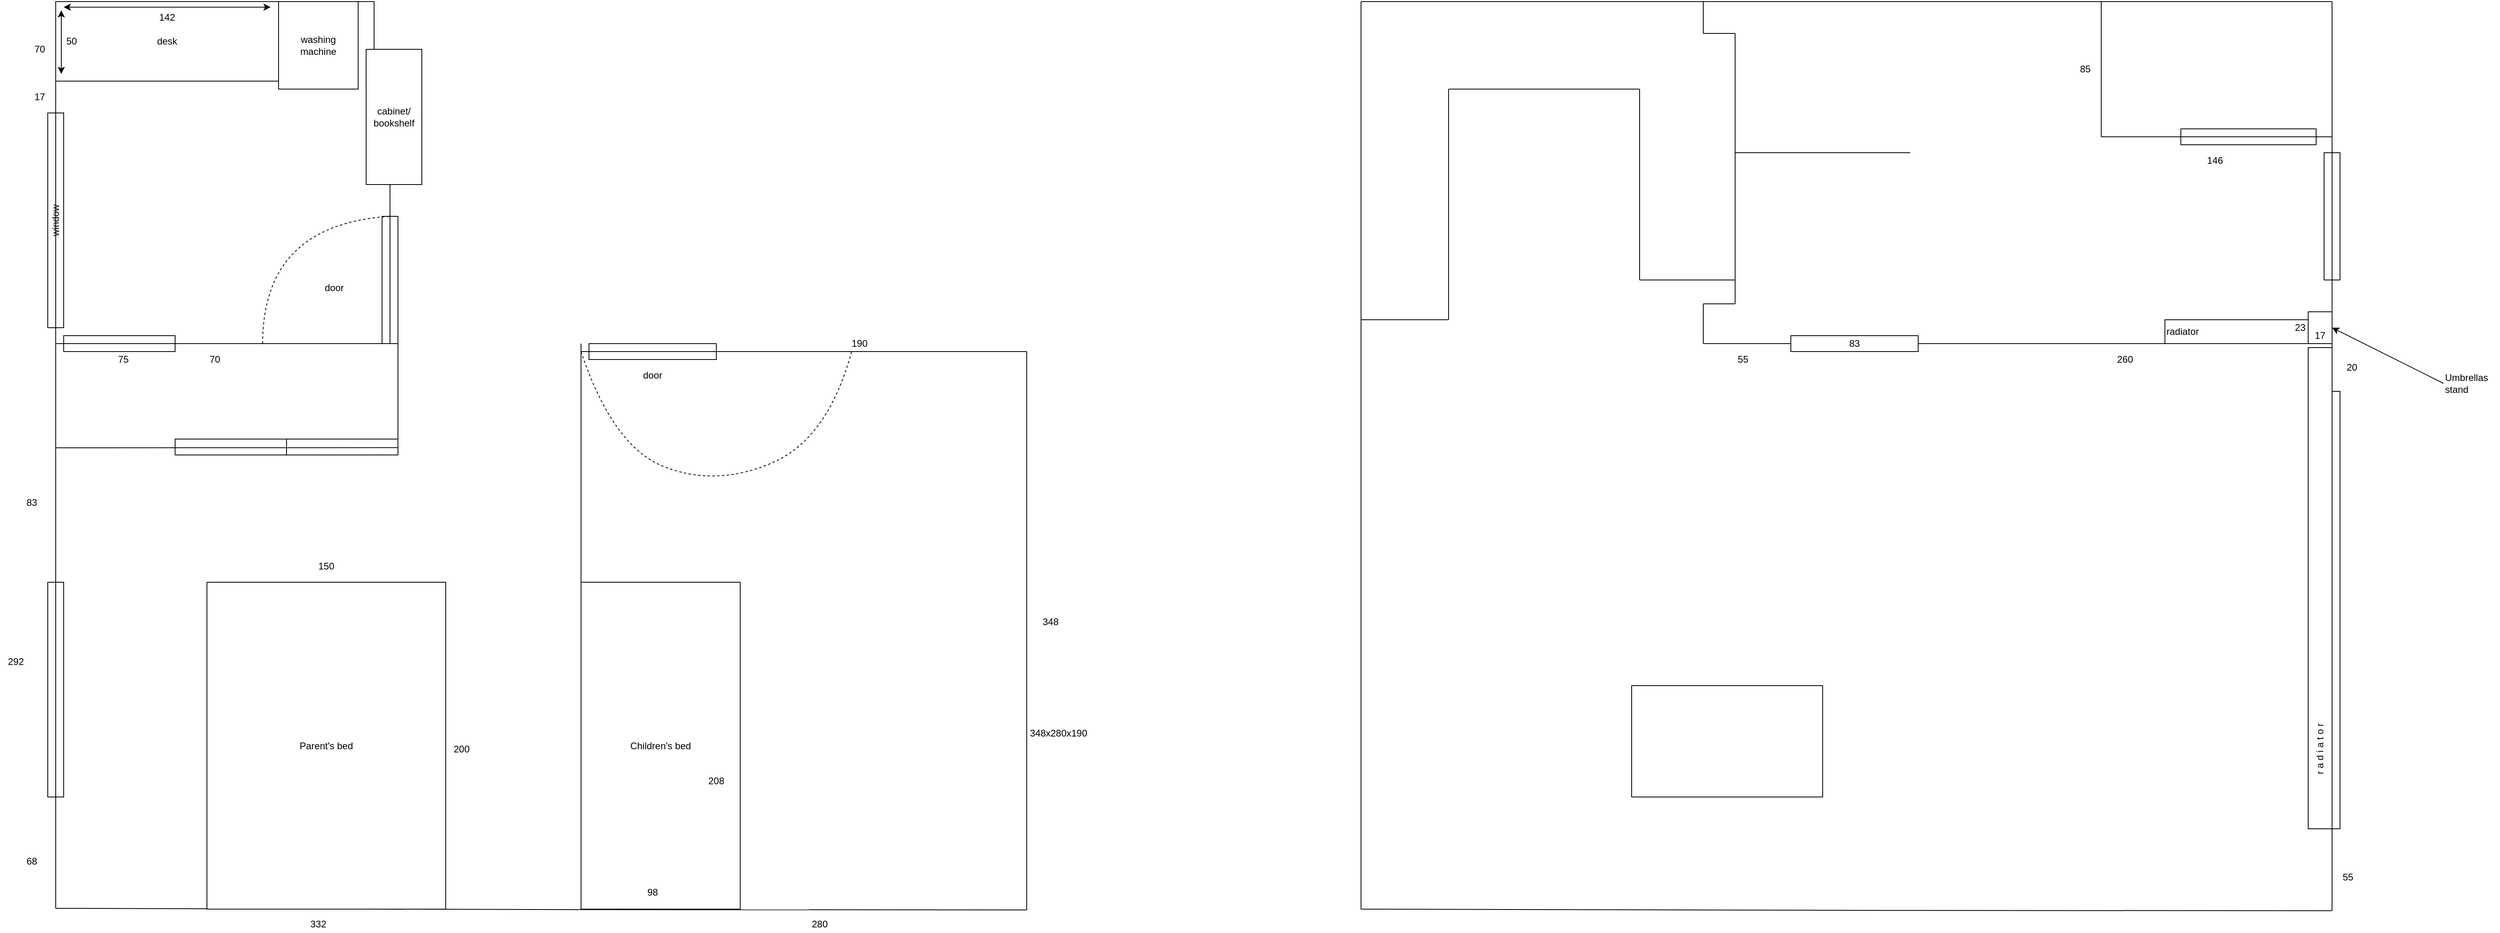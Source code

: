 <mxfile version="14.1.8" type="device"><diagram id="1xFU5ClsqGEN7nG-80t4" name="Page-1"><mxGraphModel dx="3413" dy="1997" grid="1" gridSize="10" guides="1" tooltips="1" connect="1" arrows="1" fold="1" page="1" pageScale="1" pageWidth="1169" pageHeight="827" math="0" shadow="0"><root><mxCell id="0"/><mxCell id="1" parent="0"/><mxCell id="671Z3kxkG4J8AwNxrVoU-137" value="" style="rounded=0;whiteSpace=wrap;html=1;align=left;" vertex="1" parent="1"><mxGeometry x="3010" y="650" width="20" height="550" as="geometry"/></mxCell><mxCell id="671Z3kxkG4J8AwNxrVoU-136" value="" style="rounded=0;whiteSpace=wrap;html=1;align=left;" vertex="1" parent="1"><mxGeometry x="2830" y="320" width="170" height="20" as="geometry"/></mxCell><mxCell id="671Z3kxkG4J8AwNxrVoU-133" value="radiator" style="rounded=0;whiteSpace=wrap;html=1;align=left;" vertex="1" parent="1"><mxGeometry x="2810" y="560" width="180" height="30" as="geometry"/></mxCell><mxCell id="671Z3kxkG4J8AwNxrVoU-55" value="" style="rounded=0;whiteSpace=wrap;html=1;" vertex="1" parent="1"><mxGeometry x="150" y="890" width="20" height="270" as="geometry"/></mxCell><mxCell id="671Z3kxkG4J8AwNxrVoU-53" value="" style="rounded=0;whiteSpace=wrap;html=1;rotation=-90;" vertex="1" parent="1"><mxGeometry x="900" y="520" width="20" height="160" as="geometry"/></mxCell><mxCell id="671Z3kxkG4J8AwNxrVoU-39" value="" style="rounded=0;whiteSpace=wrap;html=1;" vertex="1" parent="1"><mxGeometry x="450" y="710" width="140" height="20" as="geometry"/></mxCell><mxCell id="671Z3kxkG4J8AwNxrVoU-35" value="" style="rounded=0;whiteSpace=wrap;html=1;" vertex="1" parent="1"><mxGeometry x="310" y="710" width="140" height="20" as="geometry"/></mxCell><mxCell id="671Z3kxkG4J8AwNxrVoU-19" value="" style="rounded=0;whiteSpace=wrap;html=1;" vertex="1" parent="1"><mxGeometry x="170" y="580" width="140" height="20" as="geometry"/></mxCell><mxCell id="671Z3kxkG4J8AwNxrVoU-3" value="" style="rounded=0;whiteSpace=wrap;html=1;" vertex="1" parent="1"><mxGeometry x="150" y="300" width="20" height="270" as="geometry"/></mxCell><mxCell id="671Z3kxkG4J8AwNxrVoU-16" value="" style="rounded=0;whiteSpace=wrap;html=1;" vertex="1" parent="1"><mxGeometry x="570" y="430" width="20" height="160" as="geometry"/></mxCell><mxCell id="671Z3kxkG4J8AwNxrVoU-1" value="" style="endArrow=none;html=1;rounded=0;" edge="1" parent="1"><mxGeometry width="50" height="50" relative="1" as="geometry"><mxPoint x="160" y="160" as="sourcePoint"/><mxPoint x="160" y="160" as="targetPoint"/><Array as="points"><mxPoint x="560" y="160"/><mxPoint x="560" y="220"/><mxPoint x="620" y="220"/><mxPoint x="620" y="390"/><mxPoint x="580" y="390"/><mxPoint x="580" y="590"/><mxPoint x="160" y="590"/></Array></mxGeometry></mxCell><mxCell id="671Z3kxkG4J8AwNxrVoU-5" value="70" style="text;html=1;strokeColor=none;fillColor=none;align=center;verticalAlign=middle;whiteSpace=wrap;rounded=0;" vertex="1" parent="1"><mxGeometry x="120" y="210" width="40" height="20" as="geometry"/></mxCell><mxCell id="671Z3kxkG4J8AwNxrVoU-6" value="desk" style="rounded=0;whiteSpace=wrap;html=1;" vertex="1" parent="1"><mxGeometry x="160" y="160" width="280" height="100" as="geometry"/></mxCell><mxCell id="671Z3kxkG4J8AwNxrVoU-7" value="50" style="text;html=1;strokeColor=none;fillColor=none;align=center;verticalAlign=middle;whiteSpace=wrap;rounded=0;" vertex="1" parent="1"><mxGeometry x="160" y="200" width="40" height="20" as="geometry"/></mxCell><mxCell id="671Z3kxkG4J8AwNxrVoU-8" value="142" style="text;html=1;strokeColor=none;fillColor=none;align=center;verticalAlign=middle;whiteSpace=wrap;rounded=0;" vertex="1" parent="1"><mxGeometry x="280" y="170" width="40" height="20" as="geometry"/></mxCell><mxCell id="671Z3kxkG4J8AwNxrVoU-9" value="window" style="text;html=1;strokeColor=none;fillColor=none;align=center;verticalAlign=middle;whiteSpace=wrap;rounded=0;rotation=-90;" vertex="1" parent="1"><mxGeometry x="140" y="425" width="40" height="20" as="geometry"/></mxCell><mxCell id="671Z3kxkG4J8AwNxrVoU-10" value="" style="endArrow=classic;startArrow=classic;html=1;" edge="1" parent="1"><mxGeometry width="50" height="50" relative="1" as="geometry"><mxPoint x="167" y="251" as="sourcePoint"/><mxPoint x="167" y="171" as="targetPoint"/></mxGeometry></mxCell><mxCell id="671Z3kxkG4J8AwNxrVoU-11" value="" style="endArrow=classic;startArrow=classic;html=1;" edge="1" parent="1"><mxGeometry width="50" height="50" relative="1" as="geometry"><mxPoint x="170" y="167" as="sourcePoint"/><mxPoint x="430" y="167" as="targetPoint"/></mxGeometry></mxCell><mxCell id="671Z3kxkG4J8AwNxrVoU-12" value="" style="endArrow=none;dashed=1;html=1;curved=1;" edge="1" parent="1"><mxGeometry width="50" height="50" relative="1" as="geometry"><mxPoint x="420" y="590" as="sourcePoint"/><mxPoint x="580" y="430" as="targetPoint"/><Array as="points"><mxPoint x="420" y="440"/></Array></mxGeometry></mxCell><mxCell id="671Z3kxkG4J8AwNxrVoU-13" value="door" style="text;html=1;strokeColor=none;fillColor=none;align=center;verticalAlign=middle;whiteSpace=wrap;rounded=0;" vertex="1" parent="1"><mxGeometry x="490" y="510" width="40" height="20" as="geometry"/></mxCell><mxCell id="671Z3kxkG4J8AwNxrVoU-14" value="17" style="text;html=1;strokeColor=none;fillColor=none;align=center;verticalAlign=middle;whiteSpace=wrap;rounded=0;" vertex="1" parent="1"><mxGeometry x="120" y="270" width="40" height="20" as="geometry"/></mxCell><mxCell id="671Z3kxkG4J8AwNxrVoU-21" value="70" style="text;html=1;strokeColor=none;fillColor=none;align=center;verticalAlign=middle;whiteSpace=wrap;rounded=0;" vertex="1" parent="1"><mxGeometry x="340" y="600" width="40" height="20" as="geometry"/></mxCell><mxCell id="671Z3kxkG4J8AwNxrVoU-22" value="75" style="text;html=1;strokeColor=none;fillColor=none;align=center;verticalAlign=middle;whiteSpace=wrap;rounded=0;" vertex="1" parent="1"><mxGeometry x="225" y="600" width="40" height="20" as="geometry"/></mxCell><mxCell id="671Z3kxkG4J8AwNxrVoU-23" value="washing&lt;br&gt;machine" style="rounded=0;whiteSpace=wrap;html=1;" vertex="1" parent="1"><mxGeometry x="440" y="160" width="100" height="110" as="geometry"/></mxCell><mxCell id="671Z3kxkG4J8AwNxrVoU-24" value="cabinet/&lt;br&gt;bookshelf" style="rounded=0;whiteSpace=wrap;html=1;" vertex="1" parent="1"><mxGeometry x="550" y="220" width="70" height="170" as="geometry"/></mxCell><mxCell id="671Z3kxkG4J8AwNxrVoU-25" value="" style="endArrow=none;html=1;exitX=1;exitY=1;exitDx=0;exitDy=0;" edge="1" parent="1" source="671Z3kxkG4J8AwNxrVoU-16"><mxGeometry width="50" height="50" relative="1" as="geometry"><mxPoint x="620" y="420" as="sourcePoint"/><mxPoint x="590" y="720.8" as="targetPoint"/></mxGeometry></mxCell><mxCell id="671Z3kxkG4J8AwNxrVoU-26" value="" style="endArrow=none;html=1;" edge="1" parent="1"><mxGeometry width="50" height="50" relative="1" as="geometry"><mxPoint x="160" y="721" as="sourcePoint"/><mxPoint x="590" y="720.8" as="targetPoint"/></mxGeometry></mxCell><mxCell id="671Z3kxkG4J8AwNxrVoU-27" value="" style="endArrow=none;html=1;" edge="1" parent="1"><mxGeometry width="50" height="50" relative="1" as="geometry"><mxPoint x="160" y="721" as="sourcePoint"/><mxPoint x="160" y="590" as="targetPoint"/></mxGeometry></mxCell><mxCell id="671Z3kxkG4J8AwNxrVoU-28" value="" style="endArrow=none;html=1;" edge="1" parent="1"><mxGeometry width="50" height="50" relative="1" as="geometry"><mxPoint x="160" y="721" as="sourcePoint"/><mxPoint x="160" y="1300" as="targetPoint"/></mxGeometry></mxCell><mxCell id="671Z3kxkG4J8AwNxrVoU-29" value="" style="endArrow=none;html=1;" edge="1" parent="1"><mxGeometry width="50" height="50" relative="1" as="geometry"><mxPoint x="820" y="1301.6" as="sourcePoint"/><mxPoint x="160" y="1300" as="targetPoint"/></mxGeometry></mxCell><mxCell id="671Z3kxkG4J8AwNxrVoU-30" value="" style="endArrow=none;html=1;" edge="1" parent="1"><mxGeometry width="50" height="50" relative="1" as="geometry"><mxPoint x="820" y="1301.6" as="sourcePoint"/><mxPoint x="820" y="590" as="targetPoint"/></mxGeometry></mxCell><mxCell id="671Z3kxkG4J8AwNxrVoU-31" value="292" style="text;html=1;strokeColor=none;fillColor=none;align=center;verticalAlign=middle;whiteSpace=wrap;rounded=0;" vertex="1" parent="1"><mxGeometry x="90" y="980" width="40" height="20" as="geometry"/></mxCell><mxCell id="671Z3kxkG4J8AwNxrVoU-32" value="332" style="text;html=1;strokeColor=none;fillColor=none;align=center;verticalAlign=middle;whiteSpace=wrap;rounded=0;" vertex="1" parent="1"><mxGeometry x="470" y="1310" width="40" height="20" as="geometry"/></mxCell><mxCell id="671Z3kxkG4J8AwNxrVoU-41" value="190" style="text;html=1;strokeColor=none;fillColor=none;align=center;verticalAlign=middle;whiteSpace=wrap;rounded=0;" vertex="1" parent="1"><mxGeometry x="1150" y="580" width="40" height="20" as="geometry"/></mxCell><mxCell id="671Z3kxkG4J8AwNxrVoU-42" value="" style="endArrow=none;html=1;" edge="1" parent="1"><mxGeometry width="50" height="50" relative="1" as="geometry"><mxPoint x="820" y="1301.6" as="sourcePoint"/><mxPoint x="1380" y="1302" as="targetPoint"/></mxGeometry></mxCell><mxCell id="671Z3kxkG4J8AwNxrVoU-43" value="280" style="text;html=1;strokeColor=none;fillColor=none;align=center;verticalAlign=middle;whiteSpace=wrap;rounded=0;" vertex="1" parent="1"><mxGeometry x="1100" y="1310" width="40" height="20" as="geometry"/></mxCell><mxCell id="671Z3kxkG4J8AwNxrVoU-44" value="" style="endArrow=none;html=1;" edge="1" parent="1"><mxGeometry width="50" height="50" relative="1" as="geometry"><mxPoint x="1380" y="600" as="sourcePoint"/><mxPoint x="1380" y="1302" as="targetPoint"/></mxGeometry></mxCell><mxCell id="671Z3kxkG4J8AwNxrVoU-46" value="348x280x190" style="text;html=1;strokeColor=none;fillColor=none;align=center;verticalAlign=middle;whiteSpace=wrap;rounded=0;" vertex="1" parent="1"><mxGeometry x="1400" y="1070" width="40" height="20" as="geometry"/></mxCell><mxCell id="671Z3kxkG4J8AwNxrVoU-47" value="348" style="text;html=1;strokeColor=none;fillColor=none;align=center;verticalAlign=middle;whiteSpace=wrap;rounded=0;" vertex="1" parent="1"><mxGeometry x="1390" y="930" width="40" height="20" as="geometry"/></mxCell><mxCell id="671Z3kxkG4J8AwNxrVoU-48" value="" style="endArrow=none;html=1;" edge="1" parent="1"><mxGeometry width="50" height="50" relative="1" as="geometry"><mxPoint x="1380" y="600" as="sourcePoint"/><mxPoint x="820" y="600" as="targetPoint"/></mxGeometry></mxCell><mxCell id="671Z3kxkG4J8AwNxrVoU-49" value="Children's bed" style="rounded=0;whiteSpace=wrap;html=1;" vertex="1" parent="1"><mxGeometry x="820" y="890" width="200" height="411" as="geometry"/></mxCell><mxCell id="671Z3kxkG4J8AwNxrVoU-50" value="" style="endArrow=none;html=1;curved=1;dashed=1;" edge="1" parent="1"><mxGeometry width="50" height="50" relative="1" as="geometry"><mxPoint x="820" y="600" as="sourcePoint"/><mxPoint x="1160" y="600" as="targetPoint"/><Array as="points"><mxPoint x="860" y="720"/><mxPoint x="990" y="770"/><mxPoint x="1130" y="710"/></Array></mxGeometry></mxCell><mxCell id="671Z3kxkG4J8AwNxrVoU-51" value="98" style="text;html=1;strokeColor=none;fillColor=none;align=center;verticalAlign=middle;whiteSpace=wrap;rounded=0;" vertex="1" parent="1"><mxGeometry x="890" y="1270" width="40" height="20" as="geometry"/></mxCell><mxCell id="671Z3kxkG4J8AwNxrVoU-52" value="208" style="text;html=1;strokeColor=none;fillColor=none;align=center;verticalAlign=middle;whiteSpace=wrap;rounded=0;" vertex="1" parent="1"><mxGeometry x="970" y="1130" width="40" height="20" as="geometry"/></mxCell><mxCell id="671Z3kxkG4J8AwNxrVoU-54" value="door" style="text;html=1;strokeColor=none;fillColor=none;align=center;verticalAlign=middle;whiteSpace=wrap;rounded=0;" vertex="1" parent="1"><mxGeometry x="890" y="620" width="40" height="20" as="geometry"/></mxCell><mxCell id="671Z3kxkG4J8AwNxrVoU-56" value="83" style="text;html=1;strokeColor=none;fillColor=none;align=center;verticalAlign=middle;whiteSpace=wrap;rounded=0;" vertex="1" parent="1"><mxGeometry x="110" y="780" width="40" height="20" as="geometry"/></mxCell><mxCell id="671Z3kxkG4J8AwNxrVoU-57" value="68" style="text;html=1;strokeColor=none;fillColor=none;align=center;verticalAlign=middle;whiteSpace=wrap;rounded=0;" vertex="1" parent="1"><mxGeometry x="110" y="1231" width="40" height="20" as="geometry"/></mxCell><mxCell id="671Z3kxkG4J8AwNxrVoU-58" value="Parent's bed" style="rounded=0;whiteSpace=wrap;html=1;" vertex="1" parent="1"><mxGeometry x="350" y="890" width="300" height="411" as="geometry"/></mxCell><mxCell id="671Z3kxkG4J8AwNxrVoU-59" value="150" style="text;html=1;strokeColor=none;fillColor=none;align=center;verticalAlign=middle;whiteSpace=wrap;rounded=0;" vertex="1" parent="1"><mxGeometry x="480" y="860" width="40" height="20" as="geometry"/></mxCell><mxCell id="671Z3kxkG4J8AwNxrVoU-60" value="200" style="text;html=1;strokeColor=none;fillColor=none;align=center;verticalAlign=middle;whiteSpace=wrap;rounded=0;" vertex="1" parent="1"><mxGeometry x="650" y="1090" width="40" height="20" as="geometry"/></mxCell><mxCell id="671Z3kxkG4J8AwNxrVoU-85" value="" style="endArrow=none;html=1;" edge="1" parent="1"><mxGeometry width="50" height="50" relative="1" as="geometry"><mxPoint x="1800.0" y="722" as="sourcePoint"/><mxPoint x="1800" y="160" as="targetPoint"/></mxGeometry></mxCell><mxCell id="671Z3kxkG4J8AwNxrVoU-86" value="" style="endArrow=none;html=1;" edge="1" parent="1"><mxGeometry width="50" height="50" relative="1" as="geometry"><mxPoint x="1800.0" y="722" as="sourcePoint"/><mxPoint x="1800.0" y="1301" as="targetPoint"/></mxGeometry></mxCell><mxCell id="671Z3kxkG4J8AwNxrVoU-87" value="" style="endArrow=none;html=1;" edge="1" parent="1"><mxGeometry width="50" height="50" relative="1" as="geometry"><mxPoint x="2460" y="1302.6" as="sourcePoint"/><mxPoint x="1800.0" y="1301" as="targetPoint"/></mxGeometry></mxCell><mxCell id="671Z3kxkG4J8AwNxrVoU-92" value="" style="endArrow=none;html=1;" edge="1" parent="1"><mxGeometry width="50" height="50" relative="1" as="geometry"><mxPoint x="2460" y="1302.6" as="sourcePoint"/><mxPoint x="3020" y="1303" as="targetPoint"/></mxGeometry></mxCell><mxCell id="671Z3kxkG4J8AwNxrVoU-94" value="" style="endArrow=none;html=1;" edge="1" parent="1"><mxGeometry width="50" height="50" relative="1" as="geometry"><mxPoint x="3020" y="646.235" as="sourcePoint"/><mxPoint x="3020" y="1303" as="targetPoint"/></mxGeometry></mxCell><mxCell id="671Z3kxkG4J8AwNxrVoU-109" value="" style="endArrow=none;html=1;" edge="1" parent="1"><mxGeometry width="50" height="50" relative="1" as="geometry"><mxPoint x="1800" y="160" as="sourcePoint"/><mxPoint x="3020" y="160" as="targetPoint"/></mxGeometry></mxCell><mxCell id="671Z3kxkG4J8AwNxrVoU-110" value="" style="endArrow=none;html=1;" edge="1" parent="1"><mxGeometry width="50" height="50" relative="1" as="geometry"><mxPoint x="3020" y="330" as="sourcePoint"/><mxPoint x="3020" y="160" as="targetPoint"/></mxGeometry></mxCell><mxCell id="671Z3kxkG4J8AwNxrVoU-111" value="" style="endArrow=none;html=1;" edge="1" parent="1"><mxGeometry width="50" height="50" relative="1" as="geometry"><mxPoint x="2730" y="330" as="sourcePoint"/><mxPoint x="3020" y="330" as="targetPoint"/></mxGeometry></mxCell><mxCell id="671Z3kxkG4J8AwNxrVoU-112" value="" style="endArrow=none;html=1;" edge="1" parent="1"><mxGeometry width="50" height="50" relative="1" as="geometry"><mxPoint x="2730" y="330" as="sourcePoint"/><mxPoint x="2730" y="160" as="targetPoint"/></mxGeometry></mxCell><mxCell id="671Z3kxkG4J8AwNxrVoU-113" value="" style="endArrow=none;html=1;" edge="1" parent="1"><mxGeometry width="50" height="50" relative="1" as="geometry"><mxPoint x="2500" y="590" as="sourcePoint"/><mxPoint x="3020" y="590" as="targetPoint"/></mxGeometry></mxCell><mxCell id="671Z3kxkG4J8AwNxrVoU-114" value="260" style="text;html=1;strokeColor=none;fillColor=none;align=center;verticalAlign=middle;whiteSpace=wrap;rounded=0;" vertex="1" parent="1"><mxGeometry x="2740" y="600" width="40" height="20" as="geometry"/></mxCell><mxCell id="671Z3kxkG4J8AwNxrVoU-115" value="" style="rounded=0;whiteSpace=wrap;html=1;" vertex="1" parent="1"><mxGeometry x="2990" y="550" width="30" height="40" as="geometry"/></mxCell><mxCell id="671Z3kxkG4J8AwNxrVoU-116" value="17" style="text;html=1;strokeColor=none;fillColor=none;align=center;verticalAlign=middle;whiteSpace=wrap;rounded=0;" vertex="1" parent="1"><mxGeometry x="2985" y="570" width="40" height="20" as="geometry"/></mxCell><mxCell id="671Z3kxkG4J8AwNxrVoU-117" value="23" style="text;html=1;strokeColor=none;fillColor=none;align=center;verticalAlign=middle;whiteSpace=wrap;rounded=0;" vertex="1" parent="1"><mxGeometry x="2960" y="560" width="40" height="20" as="geometry"/></mxCell><mxCell id="671Z3kxkG4J8AwNxrVoU-118" value="" style="endArrow=classic;html=1;" edge="1" parent="1"><mxGeometry width="50" height="50" relative="1" as="geometry"><mxPoint x="3160" y="640" as="sourcePoint"/><mxPoint x="3020" y="570" as="targetPoint"/></mxGeometry></mxCell><mxCell id="671Z3kxkG4J8AwNxrVoU-119" value="Umbrellas stand" style="text;html=1;strokeColor=none;fillColor=none;align=left;verticalAlign=middle;whiteSpace=wrap;rounded=0;" vertex="1" parent="1"><mxGeometry x="3160" y="630" width="70" height="20" as="geometry"/></mxCell><mxCell id="671Z3kxkG4J8AwNxrVoU-120" value="85" style="text;html=1;strokeColor=none;fillColor=none;align=center;verticalAlign=middle;whiteSpace=wrap;rounded=0;" vertex="1" parent="1"><mxGeometry x="2690" y="235" width="40" height="20" as="geometry"/></mxCell><mxCell id="671Z3kxkG4J8AwNxrVoU-121" value="146" style="text;html=1;strokeColor=none;fillColor=none;align=center;verticalAlign=middle;whiteSpace=wrap;rounded=0;" vertex="1" parent="1"><mxGeometry x="2853" y="350" width="40" height="20" as="geometry"/></mxCell><mxCell id="671Z3kxkG4J8AwNxrVoU-122" value="" style="rounded=0;whiteSpace=wrap;html=1;align=left;" vertex="1" parent="1"><mxGeometry x="2340" y="580" width="160" height="20" as="geometry"/></mxCell><mxCell id="671Z3kxkG4J8AwNxrVoU-123" value="83" style="text;html=1;strokeColor=none;fillColor=none;align=center;verticalAlign=middle;whiteSpace=wrap;rounded=0;" vertex="1" parent="1"><mxGeometry x="2400" y="580" width="40" height="20" as="geometry"/></mxCell><mxCell id="671Z3kxkG4J8AwNxrVoU-124" value="" style="endArrow=none;html=1;" edge="1" parent="1"><mxGeometry width="50" height="50" relative="1" as="geometry"><mxPoint x="2340" y="590" as="sourcePoint"/><mxPoint x="2230" y="590" as="targetPoint"/></mxGeometry></mxCell><mxCell id="671Z3kxkG4J8AwNxrVoU-126" value="55" style="text;html=1;strokeColor=none;fillColor=none;align=center;verticalAlign=middle;whiteSpace=wrap;rounded=0;" vertex="1" parent="1"><mxGeometry x="2260" y="600" width="40" height="20" as="geometry"/></mxCell><mxCell id="671Z3kxkG4J8AwNxrVoU-127" value="" style="endArrow=none;html=1;" edge="1" parent="1"><mxGeometry width="50" height="50" relative="1" as="geometry"><mxPoint x="2230" y="540" as="sourcePoint"/><mxPoint x="2230" y="590" as="targetPoint"/></mxGeometry></mxCell><mxCell id="671Z3kxkG4J8AwNxrVoU-128" value="" style="endArrow=none;html=1;" edge="1" parent="1"><mxGeometry width="50" height="50" relative="1" as="geometry"><mxPoint x="2230" y="540" as="sourcePoint"/><mxPoint x="2270" y="540" as="targetPoint"/></mxGeometry></mxCell><mxCell id="671Z3kxkG4J8AwNxrVoU-129" value="" style="endArrow=none;html=1;" edge="1" parent="1"><mxGeometry width="50" height="50" relative="1" as="geometry"><mxPoint x="2270" y="200" as="sourcePoint"/><mxPoint x="2270" y="540" as="targetPoint"/></mxGeometry></mxCell><mxCell id="671Z3kxkG4J8AwNxrVoU-130" value="" style="endArrow=none;html=1;" edge="1" parent="1"><mxGeometry width="50" height="50" relative="1" as="geometry"><mxPoint x="2270" y="200" as="sourcePoint"/><mxPoint x="2230" y="200" as="targetPoint"/></mxGeometry></mxCell><mxCell id="671Z3kxkG4J8AwNxrVoU-131" value="" style="endArrow=none;html=1;" edge="1" parent="1"><mxGeometry width="50" height="50" relative="1" as="geometry"><mxPoint x="2230" y="160" as="sourcePoint"/><mxPoint x="2230" y="200" as="targetPoint"/></mxGeometry></mxCell><mxCell id="671Z3kxkG4J8AwNxrVoU-132" value="" style="endArrow=none;html=1;" edge="1" parent="1"><mxGeometry width="50" height="50" relative="1" as="geometry"><mxPoint x="2270" y="350" as="sourcePoint"/><mxPoint x="2490" y="350" as="targetPoint"/></mxGeometry></mxCell><mxCell id="671Z3kxkG4J8AwNxrVoU-134" value="" style="rounded=0;whiteSpace=wrap;html=1;align=left;" vertex="1" parent="1"><mxGeometry x="3010" y="350" width="20" height="160" as="geometry"/></mxCell><mxCell id="671Z3kxkG4J8AwNxrVoU-135" value="" style="endArrow=none;html=1;entryX=1;entryY=0;entryDx=0;entryDy=0;" edge="1" parent="1" target="671Z3kxkG4J8AwNxrVoU-115"><mxGeometry width="50" height="50" relative="1" as="geometry"><mxPoint x="3020" y="330" as="sourcePoint"/><mxPoint x="2490" y="350" as="targetPoint"/></mxGeometry></mxCell><mxCell id="671Z3kxkG4J8AwNxrVoU-138" value="" style="endArrow=none;html=1;" edge="1" parent="1" target="671Z3kxkG4J8AwNxrVoU-137"><mxGeometry width="50" height="50" relative="1" as="geometry"><mxPoint x="3020" y="590" as="sourcePoint"/><mxPoint x="3020" y="1303" as="targetPoint"/></mxGeometry></mxCell><mxCell id="671Z3kxkG4J8AwNxrVoU-139" value="55" style="text;html=1;strokeColor=none;fillColor=none;align=center;verticalAlign=middle;whiteSpace=wrap;rounded=0;" vertex="1" parent="1"><mxGeometry x="3020" y="1251" width="40" height="20" as="geometry"/></mxCell><mxCell id="671Z3kxkG4J8AwNxrVoU-140" value="20" style="text;html=1;strokeColor=none;fillColor=none;align=center;verticalAlign=middle;whiteSpace=wrap;rounded=0;" vertex="1" parent="1"><mxGeometry x="3025" y="610" width="40" height="20" as="geometry"/></mxCell><mxCell id="671Z3kxkG4J8AwNxrVoU-141" value="&amp;nbsp; &amp;nbsp; &amp;nbsp; &amp;nbsp; &amp;nbsp; &amp;nbsp; &amp;nbsp; &amp;nbsp; &amp;nbsp; &amp;nbsp; r a d i a t o r" style="rounded=0;whiteSpace=wrap;html=1;align=left;rotation=-90;" vertex="1" parent="1"><mxGeometry x="2702.5" y="882.5" width="605" height="30" as="geometry"/></mxCell><mxCell id="671Z3kxkG4J8AwNxrVoU-142" value="" style="rounded=0;whiteSpace=wrap;html=1;align=left;" vertex="1" parent="1"><mxGeometry x="2140" y="1020" width="240" height="140" as="geometry"/></mxCell><mxCell id="671Z3kxkG4J8AwNxrVoU-143" value="" style="endArrow=none;html=1;" edge="1" parent="1"><mxGeometry width="50" height="50" relative="1" as="geometry"><mxPoint x="2150" y="510" as="sourcePoint"/><mxPoint x="2270" y="510" as="targetPoint"/></mxGeometry></mxCell><mxCell id="671Z3kxkG4J8AwNxrVoU-144" value="" style="endArrow=none;html=1;" edge="1" parent="1"><mxGeometry width="50" height="50" relative="1" as="geometry"><mxPoint x="2150" y="510" as="sourcePoint"/><mxPoint x="2150" y="270" as="targetPoint"/></mxGeometry></mxCell><mxCell id="671Z3kxkG4J8AwNxrVoU-145" value="" style="endArrow=none;html=1;" edge="1" parent="1"><mxGeometry width="50" height="50" relative="1" as="geometry"><mxPoint x="1910" y="270" as="sourcePoint"/><mxPoint x="2150" y="270" as="targetPoint"/></mxGeometry></mxCell><mxCell id="671Z3kxkG4J8AwNxrVoU-146" value="" style="endArrow=none;html=1;" edge="1" parent="1"><mxGeometry width="50" height="50" relative="1" as="geometry"><mxPoint x="1910" y="270" as="sourcePoint"/><mxPoint x="1910" y="560" as="targetPoint"/></mxGeometry></mxCell><mxCell id="671Z3kxkG4J8AwNxrVoU-147" value="" style="endArrow=none;html=1;" edge="1" parent="1"><mxGeometry width="50" height="50" relative="1" as="geometry"><mxPoint x="1800" y="560" as="sourcePoint"/><mxPoint x="1910" y="560" as="targetPoint"/></mxGeometry></mxCell></root></mxGraphModel></diagram></mxfile>